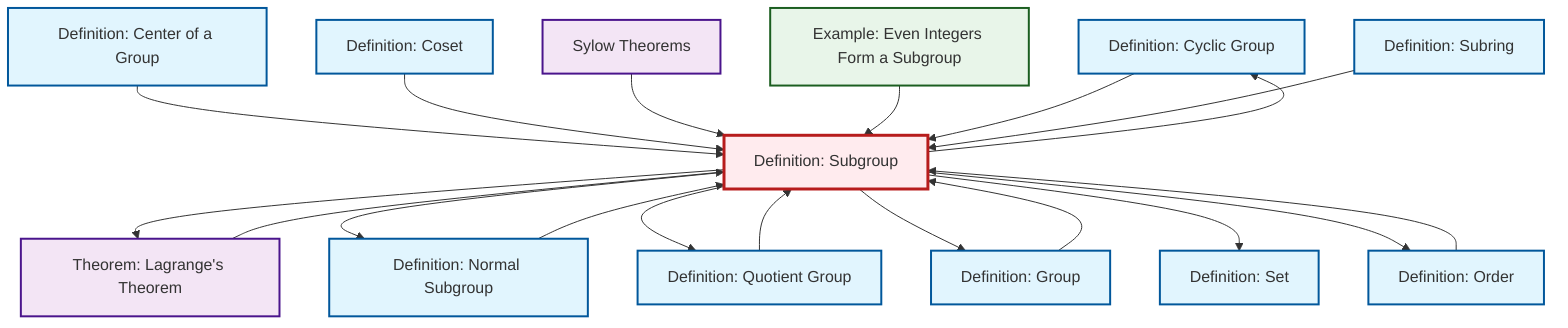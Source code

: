 graph TD
    classDef definition fill:#e1f5fe,stroke:#01579b,stroke-width:2px
    classDef theorem fill:#f3e5f5,stroke:#4a148c,stroke-width:2px
    classDef axiom fill:#fff3e0,stroke:#e65100,stroke-width:2px
    classDef example fill:#e8f5e9,stroke:#1b5e20,stroke-width:2px
    classDef current fill:#ffebee,stroke:#b71c1c,stroke-width:3px
    def-cyclic-group["Definition: Cyclic Group"]:::definition
    def-order["Definition: Order"]:::definition
    def-quotient-group["Definition: Quotient Group"]:::definition
    thm-lagrange["Theorem: Lagrange's Theorem"]:::theorem
    thm-sylow["Sylow Theorems"]:::theorem
    def-set["Definition: Set"]:::definition
    def-coset["Definition: Coset"]:::definition
    def-normal-subgroup["Definition: Normal Subgroup"]:::definition
    ex-even-integers-subgroup["Example: Even Integers Form a Subgroup"]:::example
    def-subgroup["Definition: Subgroup"]:::definition
    def-group["Definition: Group"]:::definition
    def-subring["Definition: Subring"]:::definition
    def-center-of-group["Definition: Center of a Group"]:::definition
    def-quotient-group --> def-subgroup
    def-subgroup --> thm-lagrange
    def-subgroup --> def-normal-subgroup
    def-order --> def-subgroup
    def-subgroup --> def-quotient-group
    def-subgroup --> def-cyclic-group
    def-normal-subgroup --> def-subgroup
    thm-lagrange --> def-subgroup
    def-subgroup --> def-group
    def-center-of-group --> def-subgroup
    def-coset --> def-subgroup
    thm-sylow --> def-subgroup
    ex-even-integers-subgroup --> def-subgroup
    def-subgroup --> def-set
    def-cyclic-group --> def-subgroup
    def-subring --> def-subgroup
    def-subgroup --> def-order
    def-group --> def-subgroup
    class def-subgroup current